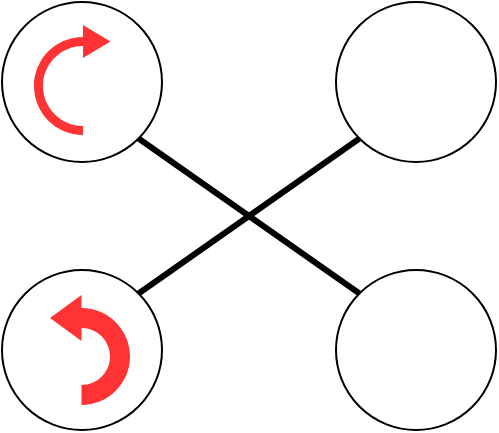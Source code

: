 <mxfile version="10.8.2" type="github"><diagram id="63fi-lg4fKRmZsJSX7v7" name="Page-1"><mxGraphModel dx="918" dy="599" grid="0" gridSize="10" guides="1" tooltips="1" connect="1" arrows="1" fold="1" page="1" pageScale="1" pageWidth="1169" pageHeight="827" math="0" shadow="0"><root><mxCell id="0"/><mxCell id="1" parent="0"/><mxCell id="BVOVsh1dG-tL44aN2FSr-1" value="" style="ellipse;whiteSpace=wrap;html=1;aspect=fixed;" vertex="1" parent="1"><mxGeometry x="172" y="130" width="80" height="80" as="geometry"/></mxCell><mxCell id="BVOVsh1dG-tL44aN2FSr-2" value="" style="ellipse;whiteSpace=wrap;html=1;aspect=fixed;" vertex="1" parent="1"><mxGeometry x="339" y="130" width="80" height="80" as="geometry"/></mxCell><mxCell id="BVOVsh1dG-tL44aN2FSr-3" value="" style="ellipse;whiteSpace=wrap;html=1;aspect=fixed;" vertex="1" parent="1"><mxGeometry x="172" y="264" width="80" height="80" as="geometry"/></mxCell><mxCell id="BVOVsh1dG-tL44aN2FSr-4" value="" style="ellipse;whiteSpace=wrap;html=1;aspect=fixed;" vertex="1" parent="1"><mxGeometry x="339" y="264" width="80" height="80" as="geometry"/></mxCell><mxCell id="BVOVsh1dG-tL44aN2FSr-6" value="" style="html=1;shadow=0;dashed=0;align=center;verticalAlign=middle;shape=mxgraph.arrows2.uTurnArrow;dy=2.25;arrowHead=16.5;dx2=13.75;fillColor=#FF3333;strokeColor=none;" vertex="1" parent="1"><mxGeometry x="188" y="141.5" width="22" height="55" as="geometry"/></mxCell><mxCell id="BVOVsh1dG-tL44aN2FSr-9" value="" style="html=1;shadow=0;dashed=0;align=center;verticalAlign=middle;shape=mxgraph.arrows2.uTurnArrow;dy=5;arrowHead=23;dx2=15.75;flipH=1;fillColor=#FF3333;strokeColor=none;" vertex="1" parent="1"><mxGeometry x="214" y="276.5" width="22" height="55" as="geometry"/></mxCell><mxCell id="BVOVsh1dG-tL44aN2FSr-12" value="" style="endArrow=none;html=1;entryX=1;entryY=1;entryDx=0;entryDy=0;exitX=0;exitY=0;exitDx=0;exitDy=0;strokeWidth=3;" edge="1" parent="1" source="BVOVsh1dG-tL44aN2FSr-4" target="BVOVsh1dG-tL44aN2FSr-1"><mxGeometry width="50" height="50" relative="1" as="geometry"><mxPoint x="320" y="308" as="sourcePoint"/><mxPoint x="370" y="258" as="targetPoint"/></mxGeometry></mxCell><mxCell id="BVOVsh1dG-tL44aN2FSr-13" value="" style="endArrow=none;html=1;entryX=1;entryY=0;entryDx=0;entryDy=0;exitX=0;exitY=1;exitDx=0;exitDy=0;strokeWidth=3;" edge="1" parent="1" source="BVOVsh1dG-tL44aN2FSr-2" target="BVOVsh1dG-tL44aN2FSr-3"><mxGeometry width="50" height="50" relative="1" as="geometry"><mxPoint x="361" y="296" as="sourcePoint"/><mxPoint x="250" y="208" as="targetPoint"/></mxGeometry></mxCell></root></mxGraphModel></diagram></mxfile>